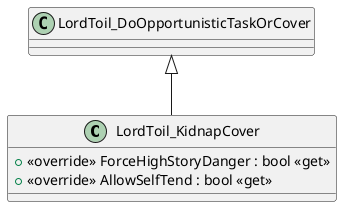 @startuml
class LordToil_KidnapCover {
    + <<override>> ForceHighStoryDanger : bool <<get>>
    + <<override>> AllowSelfTend : bool <<get>>
}
LordToil_DoOpportunisticTaskOrCover <|-- LordToil_KidnapCover
@enduml
